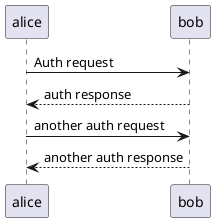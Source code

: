 @startuml

alice -> bob : Auth request
bob --> alice: auth response

alice -> bob: another auth request
alice <-- bob : another auth response

@enduml